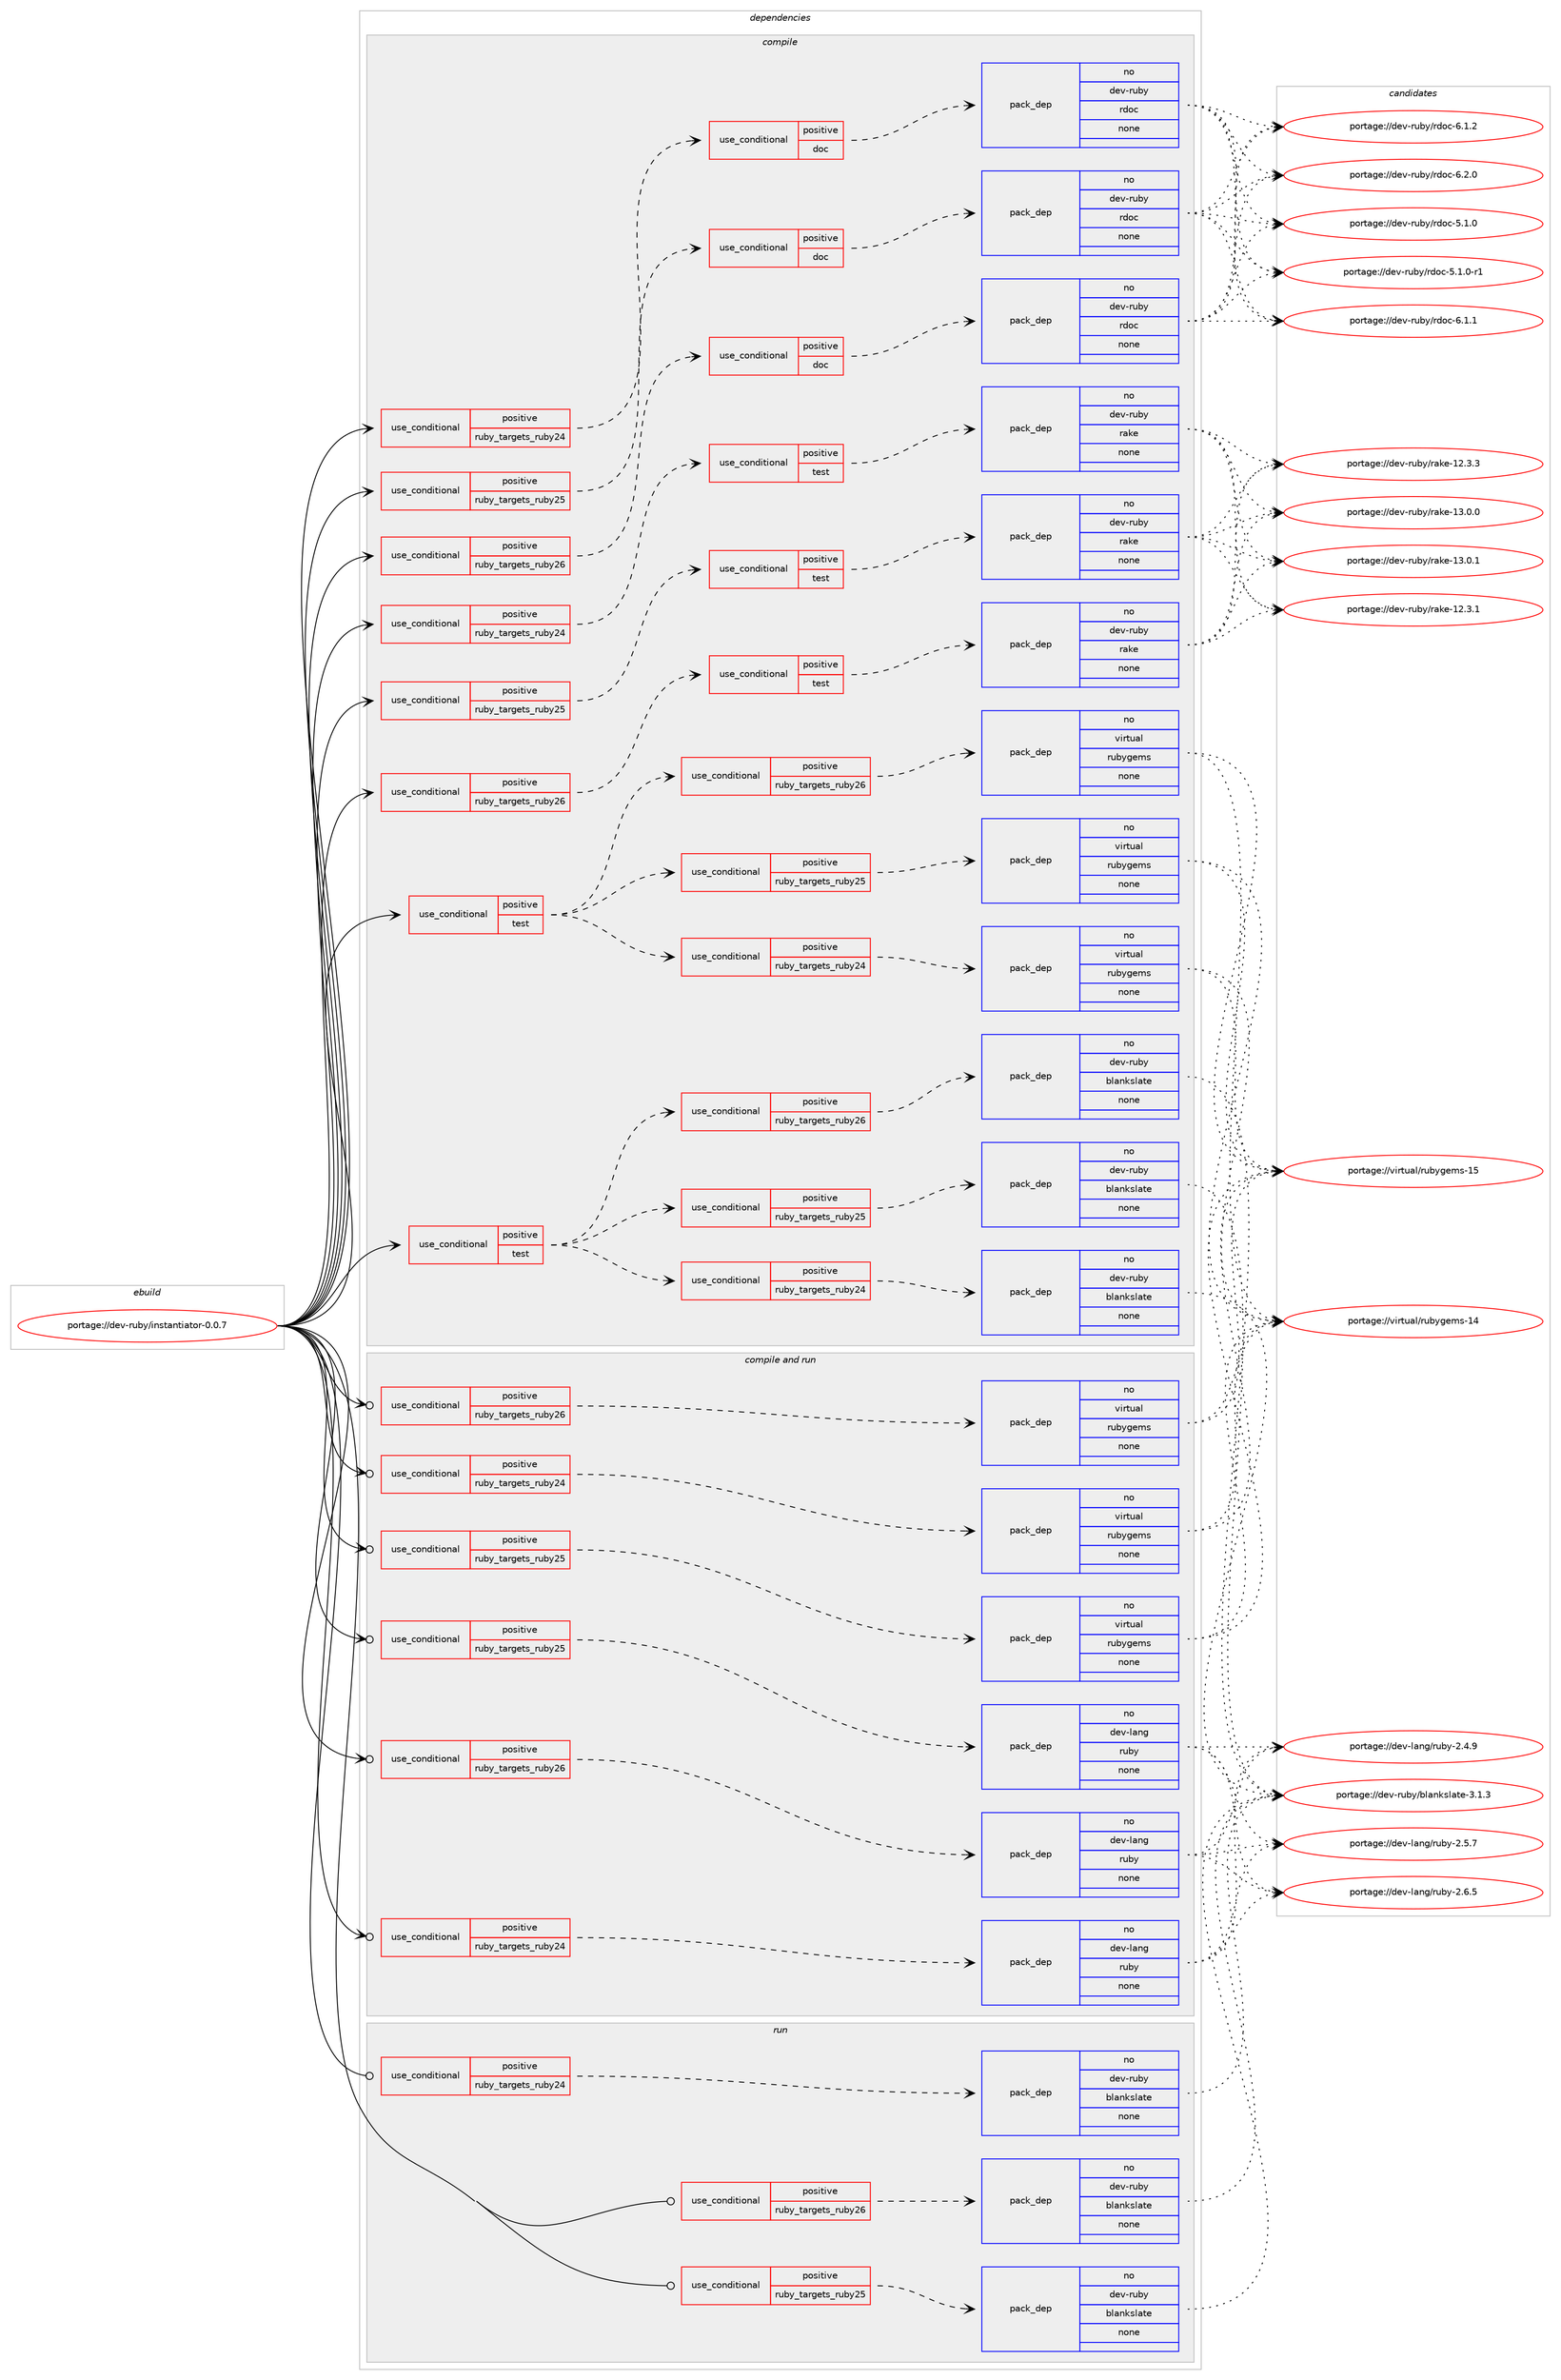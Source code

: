 digraph prolog {

# *************
# Graph options
# *************

newrank=true;
concentrate=true;
compound=true;
graph [rankdir=LR,fontname=Helvetica,fontsize=10,ranksep=1.5];#, ranksep=2.5, nodesep=0.2];
edge  [arrowhead=vee];
node  [fontname=Helvetica,fontsize=10];

# **********
# The ebuild
# **********

subgraph cluster_leftcol {
color=gray;
rank=same;
label=<<i>ebuild</i>>;
id [label="portage://dev-ruby/instantiator-0.0.7", color=red, width=4, href="../dev-ruby/instantiator-0.0.7.svg"];
}

# ****************
# The dependencies
# ****************

subgraph cluster_midcol {
color=gray;
label=<<i>dependencies</i>>;
subgraph cluster_compile {
fillcolor="#eeeeee";
style=filled;
label=<<i>compile</i>>;
subgraph cond54282 {
dependency225158 [label=<<TABLE BORDER="0" CELLBORDER="1" CELLSPACING="0" CELLPADDING="4"><TR><TD ROWSPAN="3" CELLPADDING="10">use_conditional</TD></TR><TR><TD>positive</TD></TR><TR><TD>ruby_targets_ruby24</TD></TR></TABLE>>, shape=none, color=red];
subgraph cond54283 {
dependency225159 [label=<<TABLE BORDER="0" CELLBORDER="1" CELLSPACING="0" CELLPADDING="4"><TR><TD ROWSPAN="3" CELLPADDING="10">use_conditional</TD></TR><TR><TD>positive</TD></TR><TR><TD>doc</TD></TR></TABLE>>, shape=none, color=red];
subgraph pack167390 {
dependency225160 [label=<<TABLE BORDER="0" CELLBORDER="1" CELLSPACING="0" CELLPADDING="4" WIDTH="220"><TR><TD ROWSPAN="6" CELLPADDING="30">pack_dep</TD></TR><TR><TD WIDTH="110">no</TD></TR><TR><TD>dev-ruby</TD></TR><TR><TD>rdoc</TD></TR><TR><TD>none</TD></TR><TR><TD></TD></TR></TABLE>>, shape=none, color=blue];
}
dependency225159:e -> dependency225160:w [weight=20,style="dashed",arrowhead="vee"];
}
dependency225158:e -> dependency225159:w [weight=20,style="dashed",arrowhead="vee"];
}
id:e -> dependency225158:w [weight=20,style="solid",arrowhead="vee"];
subgraph cond54284 {
dependency225161 [label=<<TABLE BORDER="0" CELLBORDER="1" CELLSPACING="0" CELLPADDING="4"><TR><TD ROWSPAN="3" CELLPADDING="10">use_conditional</TD></TR><TR><TD>positive</TD></TR><TR><TD>ruby_targets_ruby24</TD></TR></TABLE>>, shape=none, color=red];
subgraph cond54285 {
dependency225162 [label=<<TABLE BORDER="0" CELLBORDER="1" CELLSPACING="0" CELLPADDING="4"><TR><TD ROWSPAN="3" CELLPADDING="10">use_conditional</TD></TR><TR><TD>positive</TD></TR><TR><TD>test</TD></TR></TABLE>>, shape=none, color=red];
subgraph pack167391 {
dependency225163 [label=<<TABLE BORDER="0" CELLBORDER="1" CELLSPACING="0" CELLPADDING="4" WIDTH="220"><TR><TD ROWSPAN="6" CELLPADDING="30">pack_dep</TD></TR><TR><TD WIDTH="110">no</TD></TR><TR><TD>dev-ruby</TD></TR><TR><TD>rake</TD></TR><TR><TD>none</TD></TR><TR><TD></TD></TR></TABLE>>, shape=none, color=blue];
}
dependency225162:e -> dependency225163:w [weight=20,style="dashed",arrowhead="vee"];
}
dependency225161:e -> dependency225162:w [weight=20,style="dashed",arrowhead="vee"];
}
id:e -> dependency225161:w [weight=20,style="solid",arrowhead="vee"];
subgraph cond54286 {
dependency225164 [label=<<TABLE BORDER="0" CELLBORDER="1" CELLSPACING="0" CELLPADDING="4"><TR><TD ROWSPAN="3" CELLPADDING="10">use_conditional</TD></TR><TR><TD>positive</TD></TR><TR><TD>ruby_targets_ruby25</TD></TR></TABLE>>, shape=none, color=red];
subgraph cond54287 {
dependency225165 [label=<<TABLE BORDER="0" CELLBORDER="1" CELLSPACING="0" CELLPADDING="4"><TR><TD ROWSPAN="3" CELLPADDING="10">use_conditional</TD></TR><TR><TD>positive</TD></TR><TR><TD>doc</TD></TR></TABLE>>, shape=none, color=red];
subgraph pack167392 {
dependency225166 [label=<<TABLE BORDER="0" CELLBORDER="1" CELLSPACING="0" CELLPADDING="4" WIDTH="220"><TR><TD ROWSPAN="6" CELLPADDING="30">pack_dep</TD></TR><TR><TD WIDTH="110">no</TD></TR><TR><TD>dev-ruby</TD></TR><TR><TD>rdoc</TD></TR><TR><TD>none</TD></TR><TR><TD></TD></TR></TABLE>>, shape=none, color=blue];
}
dependency225165:e -> dependency225166:w [weight=20,style="dashed",arrowhead="vee"];
}
dependency225164:e -> dependency225165:w [weight=20,style="dashed",arrowhead="vee"];
}
id:e -> dependency225164:w [weight=20,style="solid",arrowhead="vee"];
subgraph cond54288 {
dependency225167 [label=<<TABLE BORDER="0" CELLBORDER="1" CELLSPACING="0" CELLPADDING="4"><TR><TD ROWSPAN="3" CELLPADDING="10">use_conditional</TD></TR><TR><TD>positive</TD></TR><TR><TD>ruby_targets_ruby25</TD></TR></TABLE>>, shape=none, color=red];
subgraph cond54289 {
dependency225168 [label=<<TABLE BORDER="0" CELLBORDER="1" CELLSPACING="0" CELLPADDING="4"><TR><TD ROWSPAN="3" CELLPADDING="10">use_conditional</TD></TR><TR><TD>positive</TD></TR><TR><TD>test</TD></TR></TABLE>>, shape=none, color=red];
subgraph pack167393 {
dependency225169 [label=<<TABLE BORDER="0" CELLBORDER="1" CELLSPACING="0" CELLPADDING="4" WIDTH="220"><TR><TD ROWSPAN="6" CELLPADDING="30">pack_dep</TD></TR><TR><TD WIDTH="110">no</TD></TR><TR><TD>dev-ruby</TD></TR><TR><TD>rake</TD></TR><TR><TD>none</TD></TR><TR><TD></TD></TR></TABLE>>, shape=none, color=blue];
}
dependency225168:e -> dependency225169:w [weight=20,style="dashed",arrowhead="vee"];
}
dependency225167:e -> dependency225168:w [weight=20,style="dashed",arrowhead="vee"];
}
id:e -> dependency225167:w [weight=20,style="solid",arrowhead="vee"];
subgraph cond54290 {
dependency225170 [label=<<TABLE BORDER="0" CELLBORDER="1" CELLSPACING="0" CELLPADDING="4"><TR><TD ROWSPAN="3" CELLPADDING="10">use_conditional</TD></TR><TR><TD>positive</TD></TR><TR><TD>ruby_targets_ruby26</TD></TR></TABLE>>, shape=none, color=red];
subgraph cond54291 {
dependency225171 [label=<<TABLE BORDER="0" CELLBORDER="1" CELLSPACING="0" CELLPADDING="4"><TR><TD ROWSPAN="3" CELLPADDING="10">use_conditional</TD></TR><TR><TD>positive</TD></TR><TR><TD>doc</TD></TR></TABLE>>, shape=none, color=red];
subgraph pack167394 {
dependency225172 [label=<<TABLE BORDER="0" CELLBORDER="1" CELLSPACING="0" CELLPADDING="4" WIDTH="220"><TR><TD ROWSPAN="6" CELLPADDING="30">pack_dep</TD></TR><TR><TD WIDTH="110">no</TD></TR><TR><TD>dev-ruby</TD></TR><TR><TD>rdoc</TD></TR><TR><TD>none</TD></TR><TR><TD></TD></TR></TABLE>>, shape=none, color=blue];
}
dependency225171:e -> dependency225172:w [weight=20,style="dashed",arrowhead="vee"];
}
dependency225170:e -> dependency225171:w [weight=20,style="dashed",arrowhead="vee"];
}
id:e -> dependency225170:w [weight=20,style="solid",arrowhead="vee"];
subgraph cond54292 {
dependency225173 [label=<<TABLE BORDER="0" CELLBORDER="1" CELLSPACING="0" CELLPADDING="4"><TR><TD ROWSPAN="3" CELLPADDING="10">use_conditional</TD></TR><TR><TD>positive</TD></TR><TR><TD>ruby_targets_ruby26</TD></TR></TABLE>>, shape=none, color=red];
subgraph cond54293 {
dependency225174 [label=<<TABLE BORDER="0" CELLBORDER="1" CELLSPACING="0" CELLPADDING="4"><TR><TD ROWSPAN="3" CELLPADDING="10">use_conditional</TD></TR><TR><TD>positive</TD></TR><TR><TD>test</TD></TR></TABLE>>, shape=none, color=red];
subgraph pack167395 {
dependency225175 [label=<<TABLE BORDER="0" CELLBORDER="1" CELLSPACING="0" CELLPADDING="4" WIDTH="220"><TR><TD ROWSPAN="6" CELLPADDING="30">pack_dep</TD></TR><TR><TD WIDTH="110">no</TD></TR><TR><TD>dev-ruby</TD></TR><TR><TD>rake</TD></TR><TR><TD>none</TD></TR><TR><TD></TD></TR></TABLE>>, shape=none, color=blue];
}
dependency225174:e -> dependency225175:w [weight=20,style="dashed",arrowhead="vee"];
}
dependency225173:e -> dependency225174:w [weight=20,style="dashed",arrowhead="vee"];
}
id:e -> dependency225173:w [weight=20,style="solid",arrowhead="vee"];
subgraph cond54294 {
dependency225176 [label=<<TABLE BORDER="0" CELLBORDER="1" CELLSPACING="0" CELLPADDING="4"><TR><TD ROWSPAN="3" CELLPADDING="10">use_conditional</TD></TR><TR><TD>positive</TD></TR><TR><TD>test</TD></TR></TABLE>>, shape=none, color=red];
subgraph cond54295 {
dependency225177 [label=<<TABLE BORDER="0" CELLBORDER="1" CELLSPACING="0" CELLPADDING="4"><TR><TD ROWSPAN="3" CELLPADDING="10">use_conditional</TD></TR><TR><TD>positive</TD></TR><TR><TD>ruby_targets_ruby24</TD></TR></TABLE>>, shape=none, color=red];
subgraph pack167396 {
dependency225178 [label=<<TABLE BORDER="0" CELLBORDER="1" CELLSPACING="0" CELLPADDING="4" WIDTH="220"><TR><TD ROWSPAN="6" CELLPADDING="30">pack_dep</TD></TR><TR><TD WIDTH="110">no</TD></TR><TR><TD>dev-ruby</TD></TR><TR><TD>blankslate</TD></TR><TR><TD>none</TD></TR><TR><TD></TD></TR></TABLE>>, shape=none, color=blue];
}
dependency225177:e -> dependency225178:w [weight=20,style="dashed",arrowhead="vee"];
}
dependency225176:e -> dependency225177:w [weight=20,style="dashed",arrowhead="vee"];
subgraph cond54296 {
dependency225179 [label=<<TABLE BORDER="0" CELLBORDER="1" CELLSPACING="0" CELLPADDING="4"><TR><TD ROWSPAN="3" CELLPADDING="10">use_conditional</TD></TR><TR><TD>positive</TD></TR><TR><TD>ruby_targets_ruby25</TD></TR></TABLE>>, shape=none, color=red];
subgraph pack167397 {
dependency225180 [label=<<TABLE BORDER="0" CELLBORDER="1" CELLSPACING="0" CELLPADDING="4" WIDTH="220"><TR><TD ROWSPAN="6" CELLPADDING="30">pack_dep</TD></TR><TR><TD WIDTH="110">no</TD></TR><TR><TD>dev-ruby</TD></TR><TR><TD>blankslate</TD></TR><TR><TD>none</TD></TR><TR><TD></TD></TR></TABLE>>, shape=none, color=blue];
}
dependency225179:e -> dependency225180:w [weight=20,style="dashed",arrowhead="vee"];
}
dependency225176:e -> dependency225179:w [weight=20,style="dashed",arrowhead="vee"];
subgraph cond54297 {
dependency225181 [label=<<TABLE BORDER="0" CELLBORDER="1" CELLSPACING="0" CELLPADDING="4"><TR><TD ROWSPAN="3" CELLPADDING="10">use_conditional</TD></TR><TR><TD>positive</TD></TR><TR><TD>ruby_targets_ruby26</TD></TR></TABLE>>, shape=none, color=red];
subgraph pack167398 {
dependency225182 [label=<<TABLE BORDER="0" CELLBORDER="1" CELLSPACING="0" CELLPADDING="4" WIDTH="220"><TR><TD ROWSPAN="6" CELLPADDING="30">pack_dep</TD></TR><TR><TD WIDTH="110">no</TD></TR><TR><TD>dev-ruby</TD></TR><TR><TD>blankslate</TD></TR><TR><TD>none</TD></TR><TR><TD></TD></TR></TABLE>>, shape=none, color=blue];
}
dependency225181:e -> dependency225182:w [weight=20,style="dashed",arrowhead="vee"];
}
dependency225176:e -> dependency225181:w [weight=20,style="dashed",arrowhead="vee"];
}
id:e -> dependency225176:w [weight=20,style="solid",arrowhead="vee"];
subgraph cond54298 {
dependency225183 [label=<<TABLE BORDER="0" CELLBORDER="1" CELLSPACING="0" CELLPADDING="4"><TR><TD ROWSPAN="3" CELLPADDING="10">use_conditional</TD></TR><TR><TD>positive</TD></TR><TR><TD>test</TD></TR></TABLE>>, shape=none, color=red];
subgraph cond54299 {
dependency225184 [label=<<TABLE BORDER="0" CELLBORDER="1" CELLSPACING="0" CELLPADDING="4"><TR><TD ROWSPAN="3" CELLPADDING="10">use_conditional</TD></TR><TR><TD>positive</TD></TR><TR><TD>ruby_targets_ruby24</TD></TR></TABLE>>, shape=none, color=red];
subgraph pack167399 {
dependency225185 [label=<<TABLE BORDER="0" CELLBORDER="1" CELLSPACING="0" CELLPADDING="4" WIDTH="220"><TR><TD ROWSPAN="6" CELLPADDING="30">pack_dep</TD></TR><TR><TD WIDTH="110">no</TD></TR><TR><TD>virtual</TD></TR><TR><TD>rubygems</TD></TR><TR><TD>none</TD></TR><TR><TD></TD></TR></TABLE>>, shape=none, color=blue];
}
dependency225184:e -> dependency225185:w [weight=20,style="dashed",arrowhead="vee"];
}
dependency225183:e -> dependency225184:w [weight=20,style="dashed",arrowhead="vee"];
subgraph cond54300 {
dependency225186 [label=<<TABLE BORDER="0" CELLBORDER="1" CELLSPACING="0" CELLPADDING="4"><TR><TD ROWSPAN="3" CELLPADDING="10">use_conditional</TD></TR><TR><TD>positive</TD></TR><TR><TD>ruby_targets_ruby25</TD></TR></TABLE>>, shape=none, color=red];
subgraph pack167400 {
dependency225187 [label=<<TABLE BORDER="0" CELLBORDER="1" CELLSPACING="0" CELLPADDING="4" WIDTH="220"><TR><TD ROWSPAN="6" CELLPADDING="30">pack_dep</TD></TR><TR><TD WIDTH="110">no</TD></TR><TR><TD>virtual</TD></TR><TR><TD>rubygems</TD></TR><TR><TD>none</TD></TR><TR><TD></TD></TR></TABLE>>, shape=none, color=blue];
}
dependency225186:e -> dependency225187:w [weight=20,style="dashed",arrowhead="vee"];
}
dependency225183:e -> dependency225186:w [weight=20,style="dashed",arrowhead="vee"];
subgraph cond54301 {
dependency225188 [label=<<TABLE BORDER="0" CELLBORDER="1" CELLSPACING="0" CELLPADDING="4"><TR><TD ROWSPAN="3" CELLPADDING="10">use_conditional</TD></TR><TR><TD>positive</TD></TR><TR><TD>ruby_targets_ruby26</TD></TR></TABLE>>, shape=none, color=red];
subgraph pack167401 {
dependency225189 [label=<<TABLE BORDER="0" CELLBORDER="1" CELLSPACING="0" CELLPADDING="4" WIDTH="220"><TR><TD ROWSPAN="6" CELLPADDING="30">pack_dep</TD></TR><TR><TD WIDTH="110">no</TD></TR><TR><TD>virtual</TD></TR><TR><TD>rubygems</TD></TR><TR><TD>none</TD></TR><TR><TD></TD></TR></TABLE>>, shape=none, color=blue];
}
dependency225188:e -> dependency225189:w [weight=20,style="dashed",arrowhead="vee"];
}
dependency225183:e -> dependency225188:w [weight=20,style="dashed",arrowhead="vee"];
}
id:e -> dependency225183:w [weight=20,style="solid",arrowhead="vee"];
}
subgraph cluster_compileandrun {
fillcolor="#eeeeee";
style=filled;
label=<<i>compile and run</i>>;
subgraph cond54302 {
dependency225190 [label=<<TABLE BORDER="0" CELLBORDER="1" CELLSPACING="0" CELLPADDING="4"><TR><TD ROWSPAN="3" CELLPADDING="10">use_conditional</TD></TR><TR><TD>positive</TD></TR><TR><TD>ruby_targets_ruby24</TD></TR></TABLE>>, shape=none, color=red];
subgraph pack167402 {
dependency225191 [label=<<TABLE BORDER="0" CELLBORDER="1" CELLSPACING="0" CELLPADDING="4" WIDTH="220"><TR><TD ROWSPAN="6" CELLPADDING="30">pack_dep</TD></TR><TR><TD WIDTH="110">no</TD></TR><TR><TD>dev-lang</TD></TR><TR><TD>ruby</TD></TR><TR><TD>none</TD></TR><TR><TD></TD></TR></TABLE>>, shape=none, color=blue];
}
dependency225190:e -> dependency225191:w [weight=20,style="dashed",arrowhead="vee"];
}
id:e -> dependency225190:w [weight=20,style="solid",arrowhead="odotvee"];
subgraph cond54303 {
dependency225192 [label=<<TABLE BORDER="0" CELLBORDER="1" CELLSPACING="0" CELLPADDING="4"><TR><TD ROWSPAN="3" CELLPADDING="10">use_conditional</TD></TR><TR><TD>positive</TD></TR><TR><TD>ruby_targets_ruby24</TD></TR></TABLE>>, shape=none, color=red];
subgraph pack167403 {
dependency225193 [label=<<TABLE BORDER="0" CELLBORDER="1" CELLSPACING="0" CELLPADDING="4" WIDTH="220"><TR><TD ROWSPAN="6" CELLPADDING="30">pack_dep</TD></TR><TR><TD WIDTH="110">no</TD></TR><TR><TD>virtual</TD></TR><TR><TD>rubygems</TD></TR><TR><TD>none</TD></TR><TR><TD></TD></TR></TABLE>>, shape=none, color=blue];
}
dependency225192:e -> dependency225193:w [weight=20,style="dashed",arrowhead="vee"];
}
id:e -> dependency225192:w [weight=20,style="solid",arrowhead="odotvee"];
subgraph cond54304 {
dependency225194 [label=<<TABLE BORDER="0" CELLBORDER="1" CELLSPACING="0" CELLPADDING="4"><TR><TD ROWSPAN="3" CELLPADDING="10">use_conditional</TD></TR><TR><TD>positive</TD></TR><TR><TD>ruby_targets_ruby25</TD></TR></TABLE>>, shape=none, color=red];
subgraph pack167404 {
dependency225195 [label=<<TABLE BORDER="0" CELLBORDER="1" CELLSPACING="0" CELLPADDING="4" WIDTH="220"><TR><TD ROWSPAN="6" CELLPADDING="30">pack_dep</TD></TR><TR><TD WIDTH="110">no</TD></TR><TR><TD>dev-lang</TD></TR><TR><TD>ruby</TD></TR><TR><TD>none</TD></TR><TR><TD></TD></TR></TABLE>>, shape=none, color=blue];
}
dependency225194:e -> dependency225195:w [weight=20,style="dashed",arrowhead="vee"];
}
id:e -> dependency225194:w [weight=20,style="solid",arrowhead="odotvee"];
subgraph cond54305 {
dependency225196 [label=<<TABLE BORDER="0" CELLBORDER="1" CELLSPACING="0" CELLPADDING="4"><TR><TD ROWSPAN="3" CELLPADDING="10">use_conditional</TD></TR><TR><TD>positive</TD></TR><TR><TD>ruby_targets_ruby25</TD></TR></TABLE>>, shape=none, color=red];
subgraph pack167405 {
dependency225197 [label=<<TABLE BORDER="0" CELLBORDER="1" CELLSPACING="0" CELLPADDING="4" WIDTH="220"><TR><TD ROWSPAN="6" CELLPADDING="30">pack_dep</TD></TR><TR><TD WIDTH="110">no</TD></TR><TR><TD>virtual</TD></TR><TR><TD>rubygems</TD></TR><TR><TD>none</TD></TR><TR><TD></TD></TR></TABLE>>, shape=none, color=blue];
}
dependency225196:e -> dependency225197:w [weight=20,style="dashed",arrowhead="vee"];
}
id:e -> dependency225196:w [weight=20,style="solid",arrowhead="odotvee"];
subgraph cond54306 {
dependency225198 [label=<<TABLE BORDER="0" CELLBORDER="1" CELLSPACING="0" CELLPADDING="4"><TR><TD ROWSPAN="3" CELLPADDING="10">use_conditional</TD></TR><TR><TD>positive</TD></TR><TR><TD>ruby_targets_ruby26</TD></TR></TABLE>>, shape=none, color=red];
subgraph pack167406 {
dependency225199 [label=<<TABLE BORDER="0" CELLBORDER="1" CELLSPACING="0" CELLPADDING="4" WIDTH="220"><TR><TD ROWSPAN="6" CELLPADDING="30">pack_dep</TD></TR><TR><TD WIDTH="110">no</TD></TR><TR><TD>dev-lang</TD></TR><TR><TD>ruby</TD></TR><TR><TD>none</TD></TR><TR><TD></TD></TR></TABLE>>, shape=none, color=blue];
}
dependency225198:e -> dependency225199:w [weight=20,style="dashed",arrowhead="vee"];
}
id:e -> dependency225198:w [weight=20,style="solid",arrowhead="odotvee"];
subgraph cond54307 {
dependency225200 [label=<<TABLE BORDER="0" CELLBORDER="1" CELLSPACING="0" CELLPADDING="4"><TR><TD ROWSPAN="3" CELLPADDING="10">use_conditional</TD></TR><TR><TD>positive</TD></TR><TR><TD>ruby_targets_ruby26</TD></TR></TABLE>>, shape=none, color=red];
subgraph pack167407 {
dependency225201 [label=<<TABLE BORDER="0" CELLBORDER="1" CELLSPACING="0" CELLPADDING="4" WIDTH="220"><TR><TD ROWSPAN="6" CELLPADDING="30">pack_dep</TD></TR><TR><TD WIDTH="110">no</TD></TR><TR><TD>virtual</TD></TR><TR><TD>rubygems</TD></TR><TR><TD>none</TD></TR><TR><TD></TD></TR></TABLE>>, shape=none, color=blue];
}
dependency225200:e -> dependency225201:w [weight=20,style="dashed",arrowhead="vee"];
}
id:e -> dependency225200:w [weight=20,style="solid",arrowhead="odotvee"];
}
subgraph cluster_run {
fillcolor="#eeeeee";
style=filled;
label=<<i>run</i>>;
subgraph cond54308 {
dependency225202 [label=<<TABLE BORDER="0" CELLBORDER="1" CELLSPACING="0" CELLPADDING="4"><TR><TD ROWSPAN="3" CELLPADDING="10">use_conditional</TD></TR><TR><TD>positive</TD></TR><TR><TD>ruby_targets_ruby24</TD></TR></TABLE>>, shape=none, color=red];
subgraph pack167408 {
dependency225203 [label=<<TABLE BORDER="0" CELLBORDER="1" CELLSPACING="0" CELLPADDING="4" WIDTH="220"><TR><TD ROWSPAN="6" CELLPADDING="30">pack_dep</TD></TR><TR><TD WIDTH="110">no</TD></TR><TR><TD>dev-ruby</TD></TR><TR><TD>blankslate</TD></TR><TR><TD>none</TD></TR><TR><TD></TD></TR></TABLE>>, shape=none, color=blue];
}
dependency225202:e -> dependency225203:w [weight=20,style="dashed",arrowhead="vee"];
}
id:e -> dependency225202:w [weight=20,style="solid",arrowhead="odot"];
subgraph cond54309 {
dependency225204 [label=<<TABLE BORDER="0" CELLBORDER="1" CELLSPACING="0" CELLPADDING="4"><TR><TD ROWSPAN="3" CELLPADDING="10">use_conditional</TD></TR><TR><TD>positive</TD></TR><TR><TD>ruby_targets_ruby25</TD></TR></TABLE>>, shape=none, color=red];
subgraph pack167409 {
dependency225205 [label=<<TABLE BORDER="0" CELLBORDER="1" CELLSPACING="0" CELLPADDING="4" WIDTH="220"><TR><TD ROWSPAN="6" CELLPADDING="30">pack_dep</TD></TR><TR><TD WIDTH="110">no</TD></TR><TR><TD>dev-ruby</TD></TR><TR><TD>blankslate</TD></TR><TR><TD>none</TD></TR><TR><TD></TD></TR></TABLE>>, shape=none, color=blue];
}
dependency225204:e -> dependency225205:w [weight=20,style="dashed",arrowhead="vee"];
}
id:e -> dependency225204:w [weight=20,style="solid",arrowhead="odot"];
subgraph cond54310 {
dependency225206 [label=<<TABLE BORDER="0" CELLBORDER="1" CELLSPACING="0" CELLPADDING="4"><TR><TD ROWSPAN="3" CELLPADDING="10">use_conditional</TD></TR><TR><TD>positive</TD></TR><TR><TD>ruby_targets_ruby26</TD></TR></TABLE>>, shape=none, color=red];
subgraph pack167410 {
dependency225207 [label=<<TABLE BORDER="0" CELLBORDER="1" CELLSPACING="0" CELLPADDING="4" WIDTH="220"><TR><TD ROWSPAN="6" CELLPADDING="30">pack_dep</TD></TR><TR><TD WIDTH="110">no</TD></TR><TR><TD>dev-ruby</TD></TR><TR><TD>blankslate</TD></TR><TR><TD>none</TD></TR><TR><TD></TD></TR></TABLE>>, shape=none, color=blue];
}
dependency225206:e -> dependency225207:w [weight=20,style="dashed",arrowhead="vee"];
}
id:e -> dependency225206:w [weight=20,style="solid",arrowhead="odot"];
}
}

# **************
# The candidates
# **************

subgraph cluster_choices {
rank=same;
color=gray;
label=<<i>candidates</i>>;

subgraph choice167390 {
color=black;
nodesep=1;
choiceportage10010111845114117981214711410011199455346494648 [label="portage://dev-ruby/rdoc-5.1.0", color=red, width=4,href="../dev-ruby/rdoc-5.1.0.svg"];
choiceportage100101118451141179812147114100111994553464946484511449 [label="portage://dev-ruby/rdoc-5.1.0-r1", color=red, width=4,href="../dev-ruby/rdoc-5.1.0-r1.svg"];
choiceportage10010111845114117981214711410011199455446494649 [label="portage://dev-ruby/rdoc-6.1.1", color=red, width=4,href="../dev-ruby/rdoc-6.1.1.svg"];
choiceportage10010111845114117981214711410011199455446494650 [label="portage://dev-ruby/rdoc-6.1.2", color=red, width=4,href="../dev-ruby/rdoc-6.1.2.svg"];
choiceportage10010111845114117981214711410011199455446504648 [label="portage://dev-ruby/rdoc-6.2.0", color=red, width=4,href="../dev-ruby/rdoc-6.2.0.svg"];
dependency225160:e -> choiceportage10010111845114117981214711410011199455346494648:w [style=dotted,weight="100"];
dependency225160:e -> choiceportage100101118451141179812147114100111994553464946484511449:w [style=dotted,weight="100"];
dependency225160:e -> choiceportage10010111845114117981214711410011199455446494649:w [style=dotted,weight="100"];
dependency225160:e -> choiceportage10010111845114117981214711410011199455446494650:w [style=dotted,weight="100"];
dependency225160:e -> choiceportage10010111845114117981214711410011199455446504648:w [style=dotted,weight="100"];
}
subgraph choice167391 {
color=black;
nodesep=1;
choiceportage1001011184511411798121471149710710145495046514649 [label="portage://dev-ruby/rake-12.3.1", color=red, width=4,href="../dev-ruby/rake-12.3.1.svg"];
choiceportage1001011184511411798121471149710710145495046514651 [label="portage://dev-ruby/rake-12.3.3", color=red, width=4,href="../dev-ruby/rake-12.3.3.svg"];
choiceportage1001011184511411798121471149710710145495146484648 [label="portage://dev-ruby/rake-13.0.0", color=red, width=4,href="../dev-ruby/rake-13.0.0.svg"];
choiceportage1001011184511411798121471149710710145495146484649 [label="portage://dev-ruby/rake-13.0.1", color=red, width=4,href="../dev-ruby/rake-13.0.1.svg"];
dependency225163:e -> choiceportage1001011184511411798121471149710710145495046514649:w [style=dotted,weight="100"];
dependency225163:e -> choiceportage1001011184511411798121471149710710145495046514651:w [style=dotted,weight="100"];
dependency225163:e -> choiceportage1001011184511411798121471149710710145495146484648:w [style=dotted,weight="100"];
dependency225163:e -> choiceportage1001011184511411798121471149710710145495146484649:w [style=dotted,weight="100"];
}
subgraph choice167392 {
color=black;
nodesep=1;
choiceportage10010111845114117981214711410011199455346494648 [label="portage://dev-ruby/rdoc-5.1.0", color=red, width=4,href="../dev-ruby/rdoc-5.1.0.svg"];
choiceportage100101118451141179812147114100111994553464946484511449 [label="portage://dev-ruby/rdoc-5.1.0-r1", color=red, width=4,href="../dev-ruby/rdoc-5.1.0-r1.svg"];
choiceportage10010111845114117981214711410011199455446494649 [label="portage://dev-ruby/rdoc-6.1.1", color=red, width=4,href="../dev-ruby/rdoc-6.1.1.svg"];
choiceportage10010111845114117981214711410011199455446494650 [label="portage://dev-ruby/rdoc-6.1.2", color=red, width=4,href="../dev-ruby/rdoc-6.1.2.svg"];
choiceportage10010111845114117981214711410011199455446504648 [label="portage://dev-ruby/rdoc-6.2.0", color=red, width=4,href="../dev-ruby/rdoc-6.2.0.svg"];
dependency225166:e -> choiceportage10010111845114117981214711410011199455346494648:w [style=dotted,weight="100"];
dependency225166:e -> choiceportage100101118451141179812147114100111994553464946484511449:w [style=dotted,weight="100"];
dependency225166:e -> choiceportage10010111845114117981214711410011199455446494649:w [style=dotted,weight="100"];
dependency225166:e -> choiceportage10010111845114117981214711410011199455446494650:w [style=dotted,weight="100"];
dependency225166:e -> choiceportage10010111845114117981214711410011199455446504648:w [style=dotted,weight="100"];
}
subgraph choice167393 {
color=black;
nodesep=1;
choiceportage1001011184511411798121471149710710145495046514649 [label="portage://dev-ruby/rake-12.3.1", color=red, width=4,href="../dev-ruby/rake-12.3.1.svg"];
choiceportage1001011184511411798121471149710710145495046514651 [label="portage://dev-ruby/rake-12.3.3", color=red, width=4,href="../dev-ruby/rake-12.3.3.svg"];
choiceportage1001011184511411798121471149710710145495146484648 [label="portage://dev-ruby/rake-13.0.0", color=red, width=4,href="../dev-ruby/rake-13.0.0.svg"];
choiceportage1001011184511411798121471149710710145495146484649 [label="portage://dev-ruby/rake-13.0.1", color=red, width=4,href="../dev-ruby/rake-13.0.1.svg"];
dependency225169:e -> choiceportage1001011184511411798121471149710710145495046514649:w [style=dotted,weight="100"];
dependency225169:e -> choiceportage1001011184511411798121471149710710145495046514651:w [style=dotted,weight="100"];
dependency225169:e -> choiceportage1001011184511411798121471149710710145495146484648:w [style=dotted,weight="100"];
dependency225169:e -> choiceportage1001011184511411798121471149710710145495146484649:w [style=dotted,weight="100"];
}
subgraph choice167394 {
color=black;
nodesep=1;
choiceportage10010111845114117981214711410011199455346494648 [label="portage://dev-ruby/rdoc-5.1.0", color=red, width=4,href="../dev-ruby/rdoc-5.1.0.svg"];
choiceportage100101118451141179812147114100111994553464946484511449 [label="portage://dev-ruby/rdoc-5.1.0-r1", color=red, width=4,href="../dev-ruby/rdoc-5.1.0-r1.svg"];
choiceportage10010111845114117981214711410011199455446494649 [label="portage://dev-ruby/rdoc-6.1.1", color=red, width=4,href="../dev-ruby/rdoc-6.1.1.svg"];
choiceportage10010111845114117981214711410011199455446494650 [label="portage://dev-ruby/rdoc-6.1.2", color=red, width=4,href="../dev-ruby/rdoc-6.1.2.svg"];
choiceportage10010111845114117981214711410011199455446504648 [label="portage://dev-ruby/rdoc-6.2.0", color=red, width=4,href="../dev-ruby/rdoc-6.2.0.svg"];
dependency225172:e -> choiceportage10010111845114117981214711410011199455346494648:w [style=dotted,weight="100"];
dependency225172:e -> choiceportage100101118451141179812147114100111994553464946484511449:w [style=dotted,weight="100"];
dependency225172:e -> choiceportage10010111845114117981214711410011199455446494649:w [style=dotted,weight="100"];
dependency225172:e -> choiceportage10010111845114117981214711410011199455446494650:w [style=dotted,weight="100"];
dependency225172:e -> choiceportage10010111845114117981214711410011199455446504648:w [style=dotted,weight="100"];
}
subgraph choice167395 {
color=black;
nodesep=1;
choiceportage1001011184511411798121471149710710145495046514649 [label="portage://dev-ruby/rake-12.3.1", color=red, width=4,href="../dev-ruby/rake-12.3.1.svg"];
choiceportage1001011184511411798121471149710710145495046514651 [label="portage://dev-ruby/rake-12.3.3", color=red, width=4,href="../dev-ruby/rake-12.3.3.svg"];
choiceportage1001011184511411798121471149710710145495146484648 [label="portage://dev-ruby/rake-13.0.0", color=red, width=4,href="../dev-ruby/rake-13.0.0.svg"];
choiceportage1001011184511411798121471149710710145495146484649 [label="portage://dev-ruby/rake-13.0.1", color=red, width=4,href="../dev-ruby/rake-13.0.1.svg"];
dependency225175:e -> choiceportage1001011184511411798121471149710710145495046514649:w [style=dotted,weight="100"];
dependency225175:e -> choiceportage1001011184511411798121471149710710145495046514651:w [style=dotted,weight="100"];
dependency225175:e -> choiceportage1001011184511411798121471149710710145495146484648:w [style=dotted,weight="100"];
dependency225175:e -> choiceportage1001011184511411798121471149710710145495146484649:w [style=dotted,weight="100"];
}
subgraph choice167396 {
color=black;
nodesep=1;
choiceportage100101118451141179812147981089711010711510897116101455146494651 [label="portage://dev-ruby/blankslate-3.1.3", color=red, width=4,href="../dev-ruby/blankslate-3.1.3.svg"];
dependency225178:e -> choiceportage100101118451141179812147981089711010711510897116101455146494651:w [style=dotted,weight="100"];
}
subgraph choice167397 {
color=black;
nodesep=1;
choiceportage100101118451141179812147981089711010711510897116101455146494651 [label="portage://dev-ruby/blankslate-3.1.3", color=red, width=4,href="../dev-ruby/blankslate-3.1.3.svg"];
dependency225180:e -> choiceportage100101118451141179812147981089711010711510897116101455146494651:w [style=dotted,weight="100"];
}
subgraph choice167398 {
color=black;
nodesep=1;
choiceportage100101118451141179812147981089711010711510897116101455146494651 [label="portage://dev-ruby/blankslate-3.1.3", color=red, width=4,href="../dev-ruby/blankslate-3.1.3.svg"];
dependency225182:e -> choiceportage100101118451141179812147981089711010711510897116101455146494651:w [style=dotted,weight="100"];
}
subgraph choice167399 {
color=black;
nodesep=1;
choiceportage118105114116117971084711411798121103101109115454952 [label="portage://virtual/rubygems-14", color=red, width=4,href="../virtual/rubygems-14.svg"];
choiceportage118105114116117971084711411798121103101109115454953 [label="portage://virtual/rubygems-15", color=red, width=4,href="../virtual/rubygems-15.svg"];
dependency225185:e -> choiceportage118105114116117971084711411798121103101109115454952:w [style=dotted,weight="100"];
dependency225185:e -> choiceportage118105114116117971084711411798121103101109115454953:w [style=dotted,weight="100"];
}
subgraph choice167400 {
color=black;
nodesep=1;
choiceportage118105114116117971084711411798121103101109115454952 [label="portage://virtual/rubygems-14", color=red, width=4,href="../virtual/rubygems-14.svg"];
choiceportage118105114116117971084711411798121103101109115454953 [label="portage://virtual/rubygems-15", color=red, width=4,href="../virtual/rubygems-15.svg"];
dependency225187:e -> choiceportage118105114116117971084711411798121103101109115454952:w [style=dotted,weight="100"];
dependency225187:e -> choiceportage118105114116117971084711411798121103101109115454953:w [style=dotted,weight="100"];
}
subgraph choice167401 {
color=black;
nodesep=1;
choiceportage118105114116117971084711411798121103101109115454952 [label="portage://virtual/rubygems-14", color=red, width=4,href="../virtual/rubygems-14.svg"];
choiceportage118105114116117971084711411798121103101109115454953 [label="portage://virtual/rubygems-15", color=red, width=4,href="../virtual/rubygems-15.svg"];
dependency225189:e -> choiceportage118105114116117971084711411798121103101109115454952:w [style=dotted,weight="100"];
dependency225189:e -> choiceportage118105114116117971084711411798121103101109115454953:w [style=dotted,weight="100"];
}
subgraph choice167402 {
color=black;
nodesep=1;
choiceportage10010111845108971101034711411798121455046524657 [label="portage://dev-lang/ruby-2.4.9", color=red, width=4,href="../dev-lang/ruby-2.4.9.svg"];
choiceportage10010111845108971101034711411798121455046534655 [label="portage://dev-lang/ruby-2.5.7", color=red, width=4,href="../dev-lang/ruby-2.5.7.svg"];
choiceportage10010111845108971101034711411798121455046544653 [label="portage://dev-lang/ruby-2.6.5", color=red, width=4,href="../dev-lang/ruby-2.6.5.svg"];
dependency225191:e -> choiceportage10010111845108971101034711411798121455046524657:w [style=dotted,weight="100"];
dependency225191:e -> choiceportage10010111845108971101034711411798121455046534655:w [style=dotted,weight="100"];
dependency225191:e -> choiceportage10010111845108971101034711411798121455046544653:w [style=dotted,weight="100"];
}
subgraph choice167403 {
color=black;
nodesep=1;
choiceportage118105114116117971084711411798121103101109115454952 [label="portage://virtual/rubygems-14", color=red, width=4,href="../virtual/rubygems-14.svg"];
choiceportage118105114116117971084711411798121103101109115454953 [label="portage://virtual/rubygems-15", color=red, width=4,href="../virtual/rubygems-15.svg"];
dependency225193:e -> choiceportage118105114116117971084711411798121103101109115454952:w [style=dotted,weight="100"];
dependency225193:e -> choiceportage118105114116117971084711411798121103101109115454953:w [style=dotted,weight="100"];
}
subgraph choice167404 {
color=black;
nodesep=1;
choiceportage10010111845108971101034711411798121455046524657 [label="portage://dev-lang/ruby-2.4.9", color=red, width=4,href="../dev-lang/ruby-2.4.9.svg"];
choiceportage10010111845108971101034711411798121455046534655 [label="portage://dev-lang/ruby-2.5.7", color=red, width=4,href="../dev-lang/ruby-2.5.7.svg"];
choiceportage10010111845108971101034711411798121455046544653 [label="portage://dev-lang/ruby-2.6.5", color=red, width=4,href="../dev-lang/ruby-2.6.5.svg"];
dependency225195:e -> choiceportage10010111845108971101034711411798121455046524657:w [style=dotted,weight="100"];
dependency225195:e -> choiceportage10010111845108971101034711411798121455046534655:w [style=dotted,weight="100"];
dependency225195:e -> choiceportage10010111845108971101034711411798121455046544653:w [style=dotted,weight="100"];
}
subgraph choice167405 {
color=black;
nodesep=1;
choiceportage118105114116117971084711411798121103101109115454952 [label="portage://virtual/rubygems-14", color=red, width=4,href="../virtual/rubygems-14.svg"];
choiceportage118105114116117971084711411798121103101109115454953 [label="portage://virtual/rubygems-15", color=red, width=4,href="../virtual/rubygems-15.svg"];
dependency225197:e -> choiceportage118105114116117971084711411798121103101109115454952:w [style=dotted,weight="100"];
dependency225197:e -> choiceportage118105114116117971084711411798121103101109115454953:w [style=dotted,weight="100"];
}
subgraph choice167406 {
color=black;
nodesep=1;
choiceportage10010111845108971101034711411798121455046524657 [label="portage://dev-lang/ruby-2.4.9", color=red, width=4,href="../dev-lang/ruby-2.4.9.svg"];
choiceportage10010111845108971101034711411798121455046534655 [label="portage://dev-lang/ruby-2.5.7", color=red, width=4,href="../dev-lang/ruby-2.5.7.svg"];
choiceportage10010111845108971101034711411798121455046544653 [label="portage://dev-lang/ruby-2.6.5", color=red, width=4,href="../dev-lang/ruby-2.6.5.svg"];
dependency225199:e -> choiceportage10010111845108971101034711411798121455046524657:w [style=dotted,weight="100"];
dependency225199:e -> choiceportage10010111845108971101034711411798121455046534655:w [style=dotted,weight="100"];
dependency225199:e -> choiceportage10010111845108971101034711411798121455046544653:w [style=dotted,weight="100"];
}
subgraph choice167407 {
color=black;
nodesep=1;
choiceportage118105114116117971084711411798121103101109115454952 [label="portage://virtual/rubygems-14", color=red, width=4,href="../virtual/rubygems-14.svg"];
choiceportage118105114116117971084711411798121103101109115454953 [label="portage://virtual/rubygems-15", color=red, width=4,href="../virtual/rubygems-15.svg"];
dependency225201:e -> choiceportage118105114116117971084711411798121103101109115454952:w [style=dotted,weight="100"];
dependency225201:e -> choiceportage118105114116117971084711411798121103101109115454953:w [style=dotted,weight="100"];
}
subgraph choice167408 {
color=black;
nodesep=1;
choiceportage100101118451141179812147981089711010711510897116101455146494651 [label="portage://dev-ruby/blankslate-3.1.3", color=red, width=4,href="../dev-ruby/blankslate-3.1.3.svg"];
dependency225203:e -> choiceportage100101118451141179812147981089711010711510897116101455146494651:w [style=dotted,weight="100"];
}
subgraph choice167409 {
color=black;
nodesep=1;
choiceportage100101118451141179812147981089711010711510897116101455146494651 [label="portage://dev-ruby/blankslate-3.1.3", color=red, width=4,href="../dev-ruby/blankslate-3.1.3.svg"];
dependency225205:e -> choiceportage100101118451141179812147981089711010711510897116101455146494651:w [style=dotted,weight="100"];
}
subgraph choice167410 {
color=black;
nodesep=1;
choiceportage100101118451141179812147981089711010711510897116101455146494651 [label="portage://dev-ruby/blankslate-3.1.3", color=red, width=4,href="../dev-ruby/blankslate-3.1.3.svg"];
dependency225207:e -> choiceportage100101118451141179812147981089711010711510897116101455146494651:w [style=dotted,weight="100"];
}
}

}
